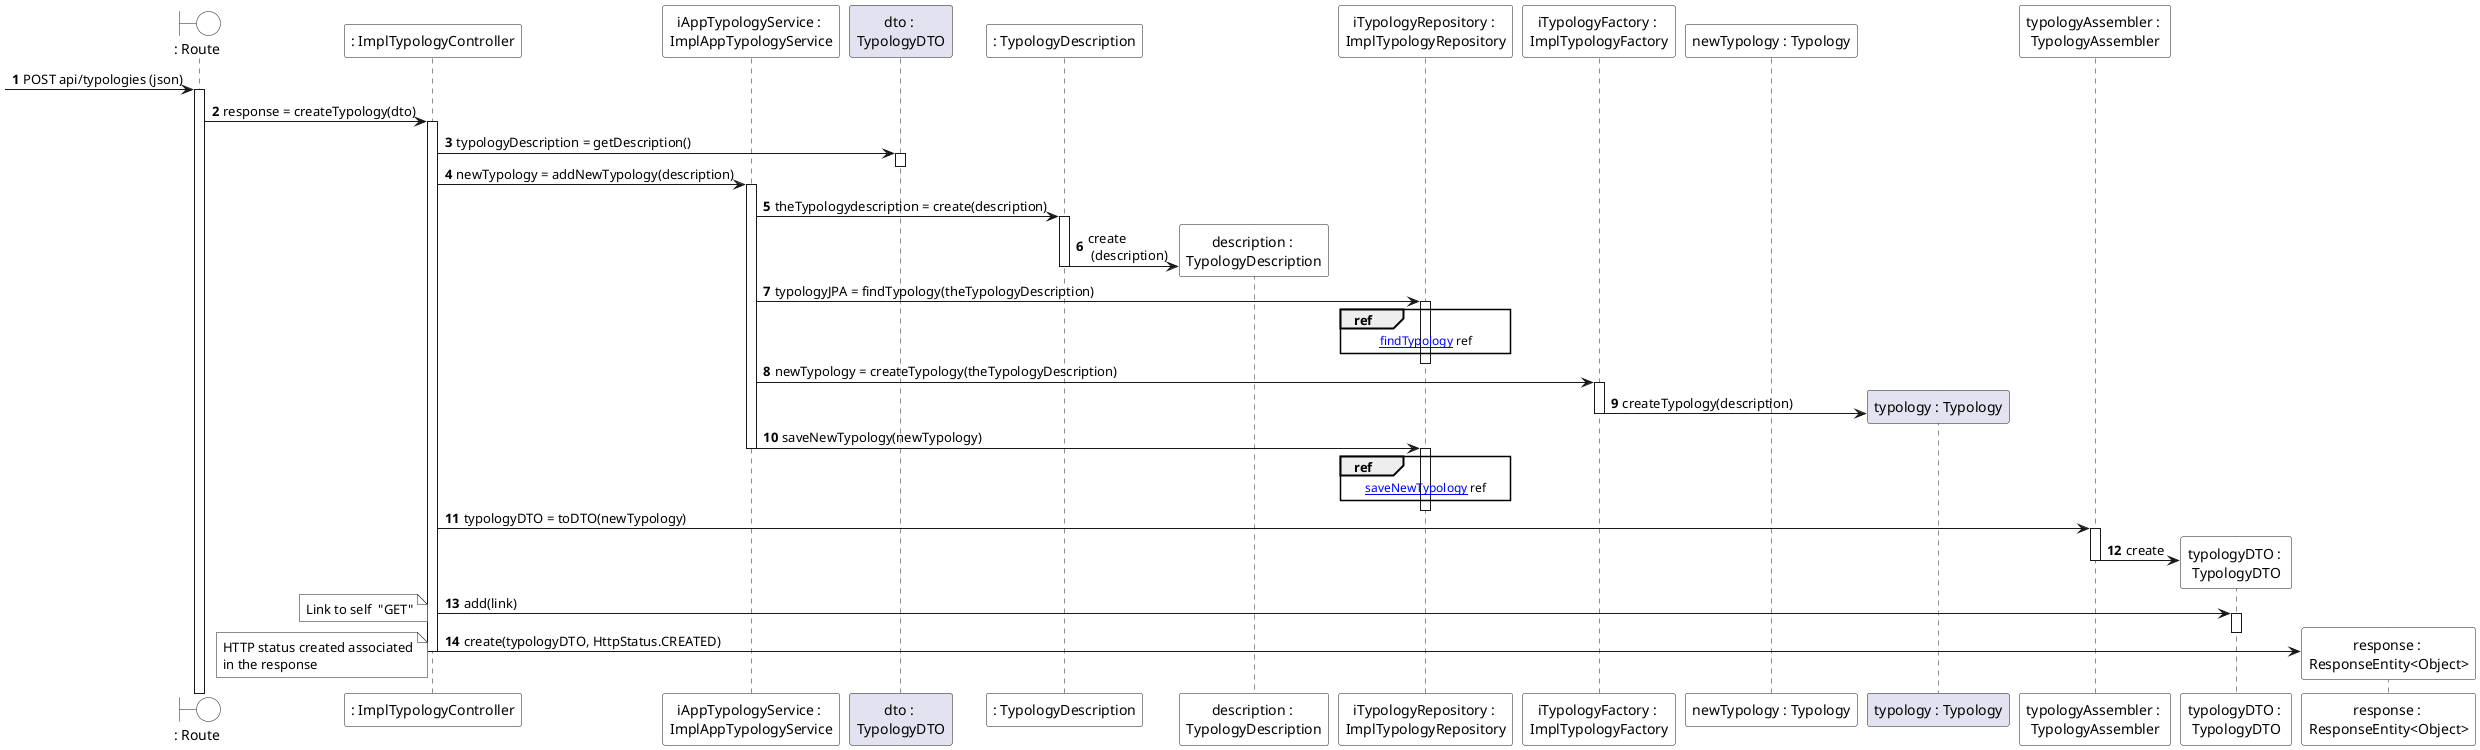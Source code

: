 @startuml
autonumber
@startuml
autonumber
!pragma teoz true
boundary ": Route" #FFFFFF

participant ": ImplTypologyController" #FFFFFF

-> ": Route" ++ : POST api/typologies (json)

": Route" -> ": ImplTypologyController" ++ : response = createTypology(dto)

participant "iAppTypologyService : \nImplAppTypologyService" #FFFFFF

": ImplTypologyController" -> "dto : \nTypologyDTO" ++: typologyDescription = getDescription()
deactivate "dto : \nTypologyDTO"

": ImplTypologyController" -> "iAppTypologyService : \nImplAppTypologyService" ++ : newTypology = addNewTypology(description)

participant ": TypologyDescription" #FFFFFF
"iAppTypologyService : \nImplAppTypologyService" -> ": TypologyDescription" ++ : theTypologydescription = create(description)
create participant "description : \nTypologyDescription" #FFFFFF
": TypologyDescription" -> "description : \nTypologyDescription" -- :create \n (description)

participant "iTypologyRepository : \nImplTypologyRepository" #FFFFFF

"iAppTypologyService : \nImplAppTypologyService" -> "iTypologyRepository : \nImplTypologyRepository" : typologyJPA = findTypology(theTypologyDescription)
activate "iTypologyRepository : \nImplTypologyRepository"

ref over "iTypologyRepository : \nImplTypologyRepository"
[[US0012SD-findTypology.png findTypology]] ref
end
deactivate "iTypologyRepository : \nImplTypologyRepository"

participant "iTypologyFactory : \nImplTypologyFactory" #FFFFFF

"iAppTypologyService : \nImplAppTypologyService" -> "iTypologyFactory : \nImplTypologyFactory" ++ : newTypology = createTypology(theTypologyDescription)

create participant "newTypology : Typology" #FFFFFF
"iTypologyFactory : \nImplTypologyFactory" -> "typology : Typology" ** : createTypology(description)
deactivate "iTypologyFactory : \nImplTypologyFactory"


"iAppTypologyService : \nImplAppTypologyService" -> "iTypologyRepository : \nImplTypologyRepository" ++: saveNewTypology(newTypology)
deactivate "iAppTypologyService : \nImplAppTypologyService"
ref over "iTypologyRepository : \nImplTypologyRepository"
[[US0012SD-sequenceDiagram.png saveNewTypology]] ref
end
deactivate "iTypologyRepository : \nImplTypologyRepository"


participant "typologyAssembler : \nTypologyAssembler" as assembler #FFFFFF
": ImplTypologyController" -> assembler : typologyDTO = toDTO(newTypology)
activate assembler

create participant "typologyDTO : \nTypologyDTO" as dto #FFFFFF
assembler -> dto : create
deactivate assembler

": ImplTypologyController" -> dto ++ : add(link)
deactivate dto

note left #FFFFFF
Link to self  "GET"
end note
create participant "response : \nResponseEntity<Object>" #FFFFFF
": ImplTypologyController" -> "response : \nResponseEntity<Object>" :create(typologyDTO, HttpStatus.CREATED)
deactivate ": ImplTypologyController"
note left #FFFFFF
HTTP status created associated
in the response
end note


@enduml